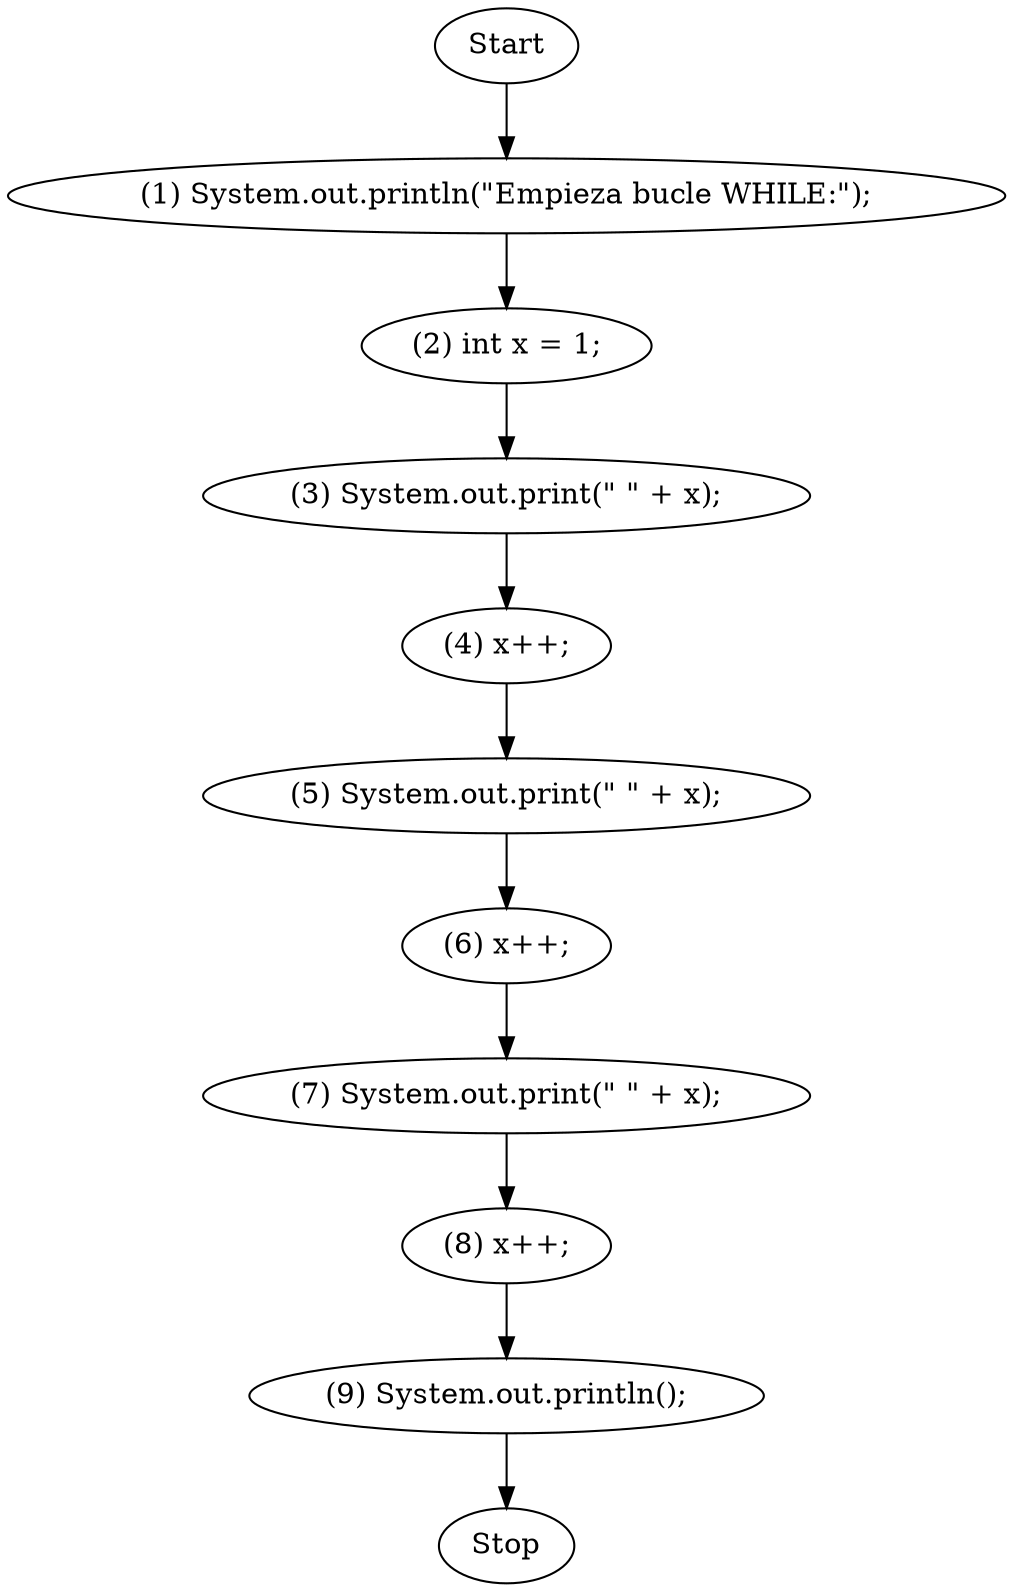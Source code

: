 digraph G {
Start->"(1) System.out.println(\"Empieza bucle WHILE:\");";"(1) System.out.println(\"Empieza bucle WHILE:\");"->"(2) int x = 1;";"(2) int x = 1;"->"(3) System.out.print(\" \" + x);";"(3) System.out.print(\" \" + x);"->"(4) x++;";"(4) x++;"->"(5) System.out.print(\" \" + x);";"(5) System.out.print(\" \" + x);"->"(6) x++;";"(6) x++;"->"(7) System.out.print(\" \" + x);";"(7) System.out.print(\" \" + x);"->"(8) x++;";"(8) x++;"->"(9) System.out.println();";"(9) System.out.println();"-> Stop;}

